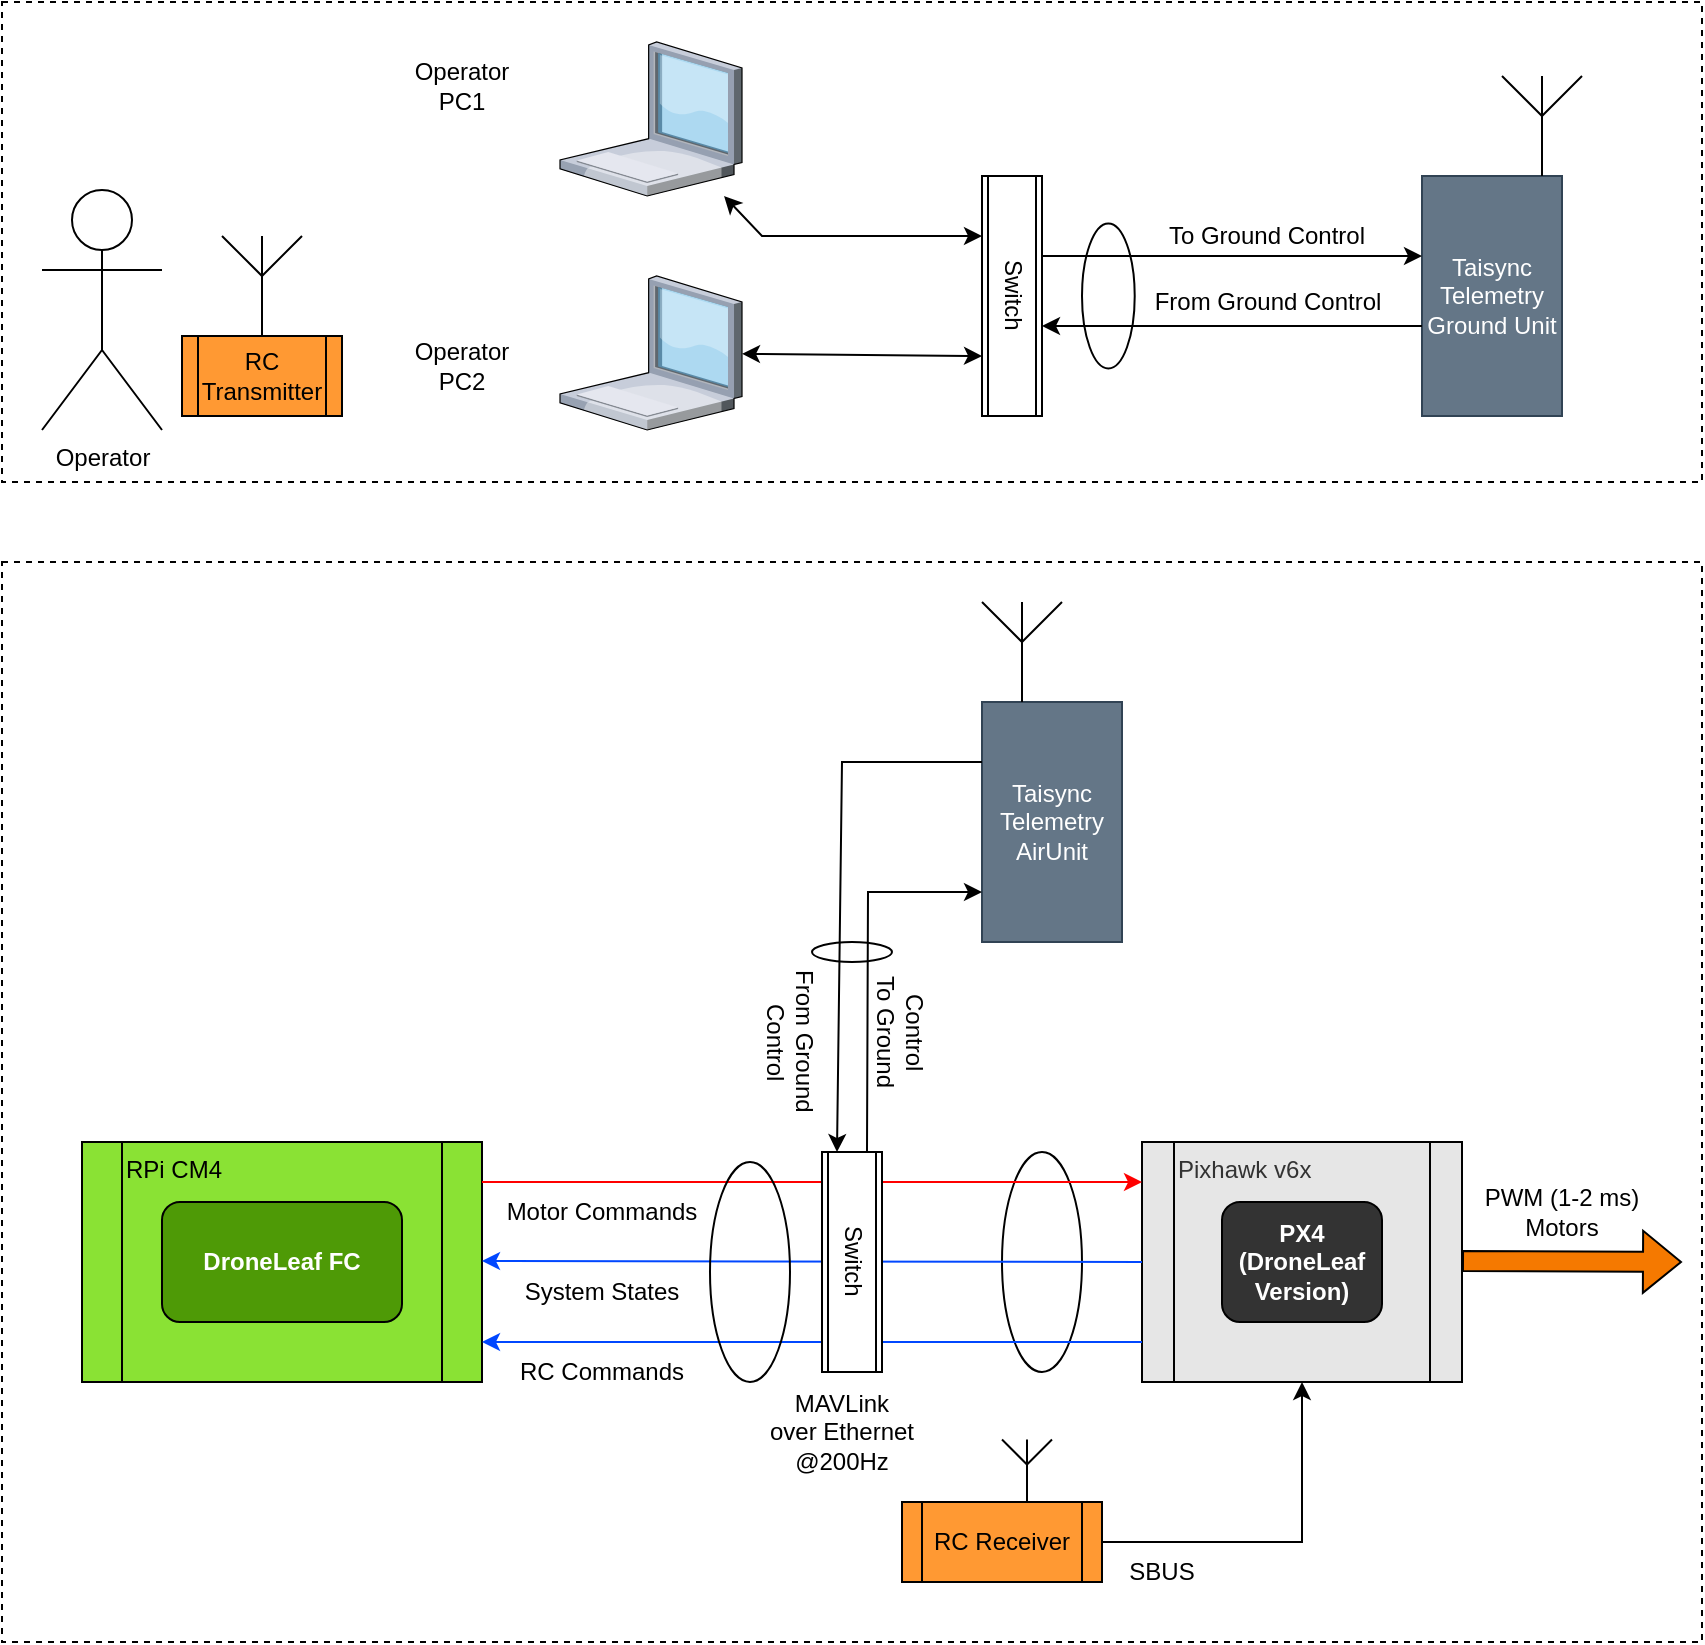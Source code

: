 <mxfile version="24.7.17">
  <diagram name="Page-1" id="sIQOChHxDy1Jt6XBbkkj">
    <mxGraphModel dx="1478" dy="872" grid="1" gridSize="10" guides="1" tooltips="1" connect="1" arrows="1" fold="1" page="1" pageScale="1" pageWidth="850" pageHeight="1100" math="0" shadow="0">
      <root>
        <mxCell id="0" />
        <mxCell id="1" parent="0" />
        <mxCell id="RbKv4UcCaGxTW6cpC13_-1" value="" style="rounded=0;whiteSpace=wrap;html=1;dashed=1;fillColor=none;movable=0;resizable=0;rotatable=0;deletable=0;editable=0;locked=1;connectable=0;" parent="1" vertex="1">
          <mxGeometry y="370" width="850" height="540" as="geometry" />
        </mxCell>
        <mxCell id="RbKv4UcCaGxTW6cpC13_-8" value="Taisync&lt;br&gt;Telemetry&lt;br&gt;AirUnit" style="rounded=0;whiteSpace=wrap;html=1;fillColor=#647687;fontColor=#ffffff;strokeColor=#314354;" parent="1" vertex="1">
          <mxGeometry x="490" y="440" width="70" height="120" as="geometry" />
        </mxCell>
        <mxCell id="BjdPIeY4YxCnDbGahezC-20" value="" style="ellipse;whiteSpace=wrap;html=1;labelBackgroundColor=default;labelBorderColor=none;fillColor=none;" parent="1" vertex="1">
          <mxGeometry x="500" y="665" width="40" height="110" as="geometry" />
        </mxCell>
        <mxCell id="BjdPIeY4YxCnDbGahezC-1" value="RC Receiver" style="shape=process;whiteSpace=wrap;html=1;backgroundOutline=1;fillColor=#FF9933;" parent="1" vertex="1">
          <mxGeometry x="450" y="840" width="100" height="40" as="geometry" />
        </mxCell>
        <mxCell id="BjdPIeY4YxCnDbGahezC-2" value="&lt;font color=&quot;#333333&quot;&gt;Pixhawk v6x&lt;/font&gt;" style="shape=process;whiteSpace=wrap;html=1;backgroundOutline=1;align=left;verticalAlign=top;fillColor=#E6E6E6;" parent="1" vertex="1">
          <mxGeometry x="570" y="660" width="160" height="120" as="geometry" />
        </mxCell>
        <mxCell id="BjdPIeY4YxCnDbGahezC-3" value="" style="endArrow=classic;html=1;rounded=0;exitX=1;exitY=0.5;exitDx=0;exitDy=0;entryX=0.5;entryY=1;entryDx=0;entryDy=0;" parent="1" source="BjdPIeY4YxCnDbGahezC-1" target="BjdPIeY4YxCnDbGahezC-2" edge="1">
          <mxGeometry width="50" height="50" relative="1" as="geometry">
            <mxPoint x="550" y="860" as="sourcePoint" />
            <mxPoint x="600" y="810" as="targetPoint" />
            <Array as="points">
              <mxPoint x="650" y="860" />
            </Array>
          </mxGeometry>
        </mxCell>
        <mxCell id="BjdPIeY4YxCnDbGahezC-4" value="PX4&lt;br&gt;(DroneLeaf Version)" style="rounded=1;whiteSpace=wrap;html=1;fontStyle=1;fontColor=#FFFFFF;fillColor=#333333;" parent="1" vertex="1">
          <mxGeometry x="610" y="690" width="80" height="60" as="geometry" />
        </mxCell>
        <mxCell id="BjdPIeY4YxCnDbGahezC-5" value="SBUS" style="text;html=1;align=center;verticalAlign=middle;whiteSpace=wrap;rounded=0;" parent="1" vertex="1">
          <mxGeometry x="550" y="860" width="60" height="30" as="geometry" />
        </mxCell>
        <mxCell id="BjdPIeY4YxCnDbGahezC-7" value="" style="shape=flexArrow;endArrow=classic;html=1;rounded=0;fillColor=#f57900;" parent="1" edge="1">
          <mxGeometry width="50" height="50" relative="1" as="geometry">
            <mxPoint x="730" y="719.5" as="sourcePoint" />
            <mxPoint x="840" y="720" as="targetPoint" />
          </mxGeometry>
        </mxCell>
        <mxCell id="BjdPIeY4YxCnDbGahezC-8" value="PWM (1-2 ms)&lt;br&gt;Motors" style="text;html=1;align=center;verticalAlign=middle;whiteSpace=wrap;rounded=0;" parent="1" vertex="1">
          <mxGeometry x="740" y="680" width="80" height="30" as="geometry" />
        </mxCell>
        <mxCell id="BjdPIeY4YxCnDbGahezC-10" value="RPi CM4" style="shape=process;whiteSpace=wrap;html=1;backgroundOutline=1;align=left;verticalAlign=top;fillColor=#8AE234;" parent="1" vertex="1">
          <mxGeometry x="40" y="660" width="200" height="120" as="geometry" />
        </mxCell>
        <mxCell id="BjdPIeY4YxCnDbGahezC-11" value="DroneLeaf FC" style="rounded=1;whiteSpace=wrap;html=1;labelBackgroundColor=none;fillColor=#4e9a06;fontStyle=1;fontColor=#ffffff;" parent="1" vertex="1">
          <mxGeometry x="80" y="690" width="120" height="60" as="geometry" />
        </mxCell>
        <mxCell id="BjdPIeY4YxCnDbGahezC-13" value="" style="endArrow=classic;html=1;rounded=0;entryX=1;entryY=0.75;entryDx=0;entryDy=0;strokeColor=#0047ff;exitX=0;exitY=0.833;exitDx=0;exitDy=0;exitPerimeter=0;" parent="1" source="BjdPIeY4YxCnDbGahezC-2" edge="1">
          <mxGeometry width="50" height="50" relative="1" as="geometry">
            <mxPoint x="490" y="760" as="sourcePoint" />
            <mxPoint x="240" y="760" as="targetPoint" />
          </mxGeometry>
        </mxCell>
        <mxCell id="BjdPIeY4YxCnDbGahezC-14" value="RC Commands" style="text;html=1;align=center;verticalAlign=middle;whiteSpace=wrap;rounded=0;" parent="1" vertex="1">
          <mxGeometry x="240" y="760" width="120" height="30" as="geometry" />
        </mxCell>
        <mxCell id="BjdPIeY4YxCnDbGahezC-16" value="" style="endArrow=classic;html=1;rounded=0;entryX=1;entryY=0.75;entryDx=0;entryDy=0;exitX=0;exitY=0.5;exitDx=0;exitDy=0;strokeColor=#0047ff;" parent="1" source="BjdPIeY4YxCnDbGahezC-2" edge="1">
          <mxGeometry width="50" height="50" relative="1" as="geometry">
            <mxPoint x="530" y="719.5" as="sourcePoint" />
            <mxPoint x="240" y="719.5" as="targetPoint" />
          </mxGeometry>
        </mxCell>
        <mxCell id="BjdPIeY4YxCnDbGahezC-17" value="System States" style="text;html=1;align=center;verticalAlign=middle;whiteSpace=wrap;rounded=0;" parent="1" vertex="1">
          <mxGeometry x="240" y="720" width="120" height="30" as="geometry" />
        </mxCell>
        <mxCell id="BjdPIeY4YxCnDbGahezC-18" value="" style="endArrow=classic;html=1;rounded=0;exitX=1;exitY=0.25;exitDx=0;exitDy=0;strokeColor=#FF0000;entryX=0;entryY=0.167;entryDx=0;entryDy=0;entryPerimeter=0;" parent="1" target="BjdPIeY4YxCnDbGahezC-2" edge="1">
          <mxGeometry width="50" height="50" relative="1" as="geometry">
            <mxPoint x="240" y="680" as="sourcePoint" />
            <mxPoint x="490" y="680" as="targetPoint" />
          </mxGeometry>
        </mxCell>
        <mxCell id="BjdPIeY4YxCnDbGahezC-19" value="Motor Commands" style="text;html=1;align=center;verticalAlign=middle;whiteSpace=wrap;rounded=0;" parent="1" vertex="1">
          <mxGeometry x="240" y="680" width="120" height="30" as="geometry" />
        </mxCell>
        <mxCell id="BjdPIeY4YxCnDbGahezC-21" value="MAVLink over&amp;nbsp;&lt;span style=&quot;background-color: initial;&quot;&gt;Ethernet @200Hz&lt;/span&gt;" style="text;html=1;align=center;verticalAlign=middle;whiteSpace=wrap;rounded=0;fontStyle=0" parent="1" vertex="1">
          <mxGeometry x="390" y="790" width="60" height="30" as="geometry" />
        </mxCell>
        <mxCell id="RbKv4UcCaGxTW6cpC13_-3" value="Switch" style="shape=process;whiteSpace=wrap;html=1;backgroundOutline=1;textDirection=vertical-lr;" parent="1" vertex="1">
          <mxGeometry x="410" y="665" width="30" height="110" as="geometry" />
        </mxCell>
        <mxCell id="RbKv4UcCaGxTW6cpC13_-6" value="" style="verticalLabelPosition=bottom;shadow=0;dashed=0;align=center;html=1;verticalAlign=top;shape=mxgraph.electrical.radio.aerial_-_antenna_1;" parent="1" vertex="1">
          <mxGeometry x="490" y="390" width="40" height="50" as="geometry" />
        </mxCell>
        <mxCell id="RbKv4UcCaGxTW6cpC13_-9" value="" style="endArrow=classic;html=1;rounded=0;exitX=0.75;exitY=0;exitDx=0;exitDy=0;" parent="1" source="RbKv4UcCaGxTW6cpC13_-3" edge="1">
          <mxGeometry width="50" height="50" relative="1" as="geometry">
            <mxPoint x="440" y="660" as="sourcePoint" />
            <mxPoint x="490" y="535" as="targetPoint" />
            <Array as="points">
              <mxPoint x="433" y="535" />
            </Array>
          </mxGeometry>
        </mxCell>
        <mxCell id="RbKv4UcCaGxTW6cpC13_-10" value="" style="endArrow=classic;html=1;rounded=0;exitX=0;exitY=0.25;exitDx=0;exitDy=0;entryX=0.25;entryY=0;entryDx=0;entryDy=0;" parent="1" source="RbKv4UcCaGxTW6cpC13_-8" target="RbKv4UcCaGxTW6cpC13_-3" edge="1">
          <mxGeometry width="50" height="50" relative="1" as="geometry">
            <mxPoint x="403" y="675" as="sourcePoint" />
            <mxPoint x="462" y="545" as="targetPoint" />
            <Array as="points">
              <mxPoint x="420" y="470" />
            </Array>
          </mxGeometry>
        </mxCell>
        <mxCell id="RbKv4UcCaGxTW6cpC13_-11" value="&lt;div&gt;To Ground&lt;/div&gt;&lt;div&gt;Control&lt;br&gt;&lt;/div&gt;" style="text;html=1;align=center;verticalAlign=middle;whiteSpace=wrap;rounded=0;textDirection=vertical-lr;" parent="1" vertex="1">
          <mxGeometry x="430" y="570" width="35" height="70" as="geometry" />
        </mxCell>
        <mxCell id="RbKv4UcCaGxTW6cpC13_-12" value="From Ground Control" style="text;html=1;align=center;verticalAlign=middle;whiteSpace=wrap;rounded=0;textDirection=vertical-rl;" parent="1" vertex="1">
          <mxGeometry x="375" y="570" width="35" height="80" as="geometry" />
        </mxCell>
        <mxCell id="RbKv4UcCaGxTW6cpC13_-13" value="" style="rounded=0;whiteSpace=wrap;html=1;dashed=1;fillColor=none;movable=0;resizable=0;rotatable=0;deletable=0;editable=0;locked=1;connectable=0;" parent="1" vertex="1">
          <mxGeometry y="90" width="850" height="240" as="geometry" />
        </mxCell>
        <mxCell id="RbKv4UcCaGxTW6cpC13_-14" value="Taisync&lt;br&gt;Telemetry&lt;br&gt;Ground Unit" style="rounded=0;whiteSpace=wrap;html=1;fillColor=#647687;fontColor=#ffffff;strokeColor=#314354;" parent="1" vertex="1">
          <mxGeometry x="710" y="177" width="70" height="120" as="geometry" />
        </mxCell>
        <mxCell id="RbKv4UcCaGxTW6cpC13_-15" value="" style="verticalLabelPosition=bottom;shadow=0;dashed=0;align=center;html=1;verticalAlign=top;shape=mxgraph.electrical.radio.aerial_-_antenna_1;" parent="1" vertex="1">
          <mxGeometry x="750" y="127" width="40" height="50" as="geometry" />
        </mxCell>
        <mxCell id="RbKv4UcCaGxTW6cpC13_-16" value="Switch" style="shape=process;whiteSpace=wrap;html=1;backgroundOutline=1;textDirection=vertical-lr;" parent="1" vertex="1">
          <mxGeometry x="490" y="177" width="30" height="120" as="geometry" />
        </mxCell>
        <mxCell id="RbKv4UcCaGxTW6cpC13_-19" value="&lt;div&gt;To Ground Control&lt;br&gt;&lt;/div&gt;" style="text;html=1;align=center;verticalAlign=middle;whiteSpace=wrap;rounded=0;" parent="1" vertex="1">
          <mxGeometry x="580" y="197" width="105" height="20" as="geometry" />
        </mxCell>
        <mxCell id="RbKv4UcCaGxTW6cpC13_-20" value="From Ground Control" style="text;html=1;align=center;verticalAlign=middle;whiteSpace=wrap;rounded=0;" parent="1" vertex="1">
          <mxGeometry x="570.75" y="227" width="123.5" height="25" as="geometry" />
        </mxCell>
        <mxCell id="RbKv4UcCaGxTW6cpC13_-21" value="" style="endArrow=classic;html=1;rounded=0;entryX=1;entryY=0.75;entryDx=0;entryDy=0;exitX=0;exitY=0.75;exitDx=0;exitDy=0;" parent="1" edge="1">
          <mxGeometry width="50" height="50" relative="1" as="geometry">
            <mxPoint x="710" y="252.0" as="sourcePoint" />
            <mxPoint x="520" y="252" as="targetPoint" />
          </mxGeometry>
        </mxCell>
        <mxCell id="RbKv4UcCaGxTW6cpC13_-22" value="" style="endArrow=classic;html=1;rounded=0;entryX=0;entryY=0.25;entryDx=0;entryDy=0;exitX=1;exitY=0.25;exitDx=0;exitDy=0;" parent="1" edge="1">
          <mxGeometry width="50" height="50" relative="1" as="geometry">
            <mxPoint x="520" y="217" as="sourcePoint" />
            <mxPoint x="710" y="217.0" as="targetPoint" />
          </mxGeometry>
        </mxCell>
        <mxCell id="RbKv4UcCaGxTW6cpC13_-23" value="" style="verticalLabelPosition=bottom;sketch=0;aspect=fixed;html=1;verticalAlign=top;strokeColor=none;align=center;outlineConnect=0;shape=mxgraph.citrix.laptop_1;" parent="1" vertex="1">
          <mxGeometry x="279" y="227" width="91" height="77" as="geometry" />
        </mxCell>
        <mxCell id="RbKv4UcCaGxTW6cpC13_-24" value="" style="endArrow=classic;startArrow=classic;html=1;rounded=0;entryX=0;entryY=0.75;entryDx=0;entryDy=0;" parent="1" source="RbKv4UcCaGxTW6cpC13_-23" target="RbKv4UcCaGxTW6cpC13_-16" edge="1">
          <mxGeometry width="50" height="50" relative="1" as="geometry">
            <mxPoint x="290" y="227" as="sourcePoint" />
            <mxPoint x="340" y="177" as="targetPoint" />
          </mxGeometry>
        </mxCell>
        <mxCell id="RbKv4UcCaGxTW6cpC13_-25" value="" style="verticalLabelPosition=bottom;sketch=0;aspect=fixed;html=1;verticalAlign=top;strokeColor=none;align=center;outlineConnect=0;shape=mxgraph.citrix.laptop_1;" parent="1" vertex="1">
          <mxGeometry x="279" y="110" width="91" height="77" as="geometry" />
        </mxCell>
        <mxCell id="RbKv4UcCaGxTW6cpC13_-26" value="" style="endArrow=classic;startArrow=classic;html=1;rounded=0;entryX=0;entryY=0.25;entryDx=0;entryDy=0;" parent="1" source="RbKv4UcCaGxTW6cpC13_-25" target="RbKv4UcCaGxTW6cpC13_-16" edge="1">
          <mxGeometry width="50" height="50" relative="1" as="geometry">
            <mxPoint x="380" y="276" as="sourcePoint" />
            <mxPoint x="540" y="277" as="targetPoint" />
            <Array as="points">
              <mxPoint x="380" y="207" />
            </Array>
          </mxGeometry>
        </mxCell>
        <mxCell id="RbKv4UcCaGxTW6cpC13_-27" value="Operator PC1" style="text;html=1;align=center;verticalAlign=middle;whiteSpace=wrap;rounded=0;" parent="1" vertex="1">
          <mxGeometry x="200" y="117" width="60" height="30" as="geometry" />
        </mxCell>
        <mxCell id="RbKv4UcCaGxTW6cpC13_-28" value="Operator PC2" style="text;html=1;align=center;verticalAlign=middle;whiteSpace=wrap;rounded=0;" parent="1" vertex="1">
          <mxGeometry x="200" y="257" width="60" height="30" as="geometry" />
        </mxCell>
        <mxCell id="RbKv4UcCaGxTW6cpC13_-29" value="" style="ellipse;whiteSpace=wrap;html=1;labelBackgroundColor=default;labelBorderColor=none;fillColor=none;" parent="1" vertex="1">
          <mxGeometry x="354" y="670" width="40" height="110" as="geometry" />
        </mxCell>
        <mxCell id="RbKv4UcCaGxTW6cpC13_-30" value="" style="ellipse;whiteSpace=wrap;html=1;labelBackgroundColor=default;labelBorderColor=none;fillColor=none;" parent="1" vertex="1">
          <mxGeometry x="405" y="560" width="40" height="10" as="geometry" />
        </mxCell>
        <mxCell id="RbKv4UcCaGxTW6cpC13_-33" value="" style="ellipse;whiteSpace=wrap;html=1;labelBackgroundColor=default;labelBorderColor=none;fillColor=none;" parent="1" vertex="1">
          <mxGeometry x="540" y="200.75" width="26.36" height="72.5" as="geometry" />
        </mxCell>
        <mxCell id="VG_rABxS01zBny5tgy7W-1" value="Operator" style="shape=umlActor;verticalLabelPosition=bottom;verticalAlign=top;html=1;outlineConnect=0;" vertex="1" parent="1">
          <mxGeometry x="20" y="184" width="60" height="120" as="geometry" />
        </mxCell>
        <mxCell id="VG_rABxS01zBny5tgy7W-2" value="" style="verticalLabelPosition=bottom;shadow=0;dashed=0;align=center;html=1;verticalAlign=top;shape=mxgraph.electrical.radio.aerial_-_antenna_1;" vertex="1" parent="1">
          <mxGeometry x="500" y="808.75" width="25" height="31.25" as="geometry" />
        </mxCell>
        <mxCell id="VG_rABxS01zBny5tgy7W-3" value="" style="verticalLabelPosition=bottom;shadow=0;dashed=0;align=center;html=1;verticalAlign=top;shape=mxgraph.electrical.radio.aerial_-_antenna_1;" vertex="1" parent="1">
          <mxGeometry x="110" y="207" width="40" height="50" as="geometry" />
        </mxCell>
        <mxCell id="VG_rABxS01zBny5tgy7W-4" value="RC Transmitter" style="shape=process;whiteSpace=wrap;html=1;backgroundOutline=1;fillColor=#FF9933;" vertex="1" parent="1">
          <mxGeometry x="90" y="257" width="80" height="40" as="geometry" />
        </mxCell>
      </root>
    </mxGraphModel>
  </diagram>
</mxfile>
